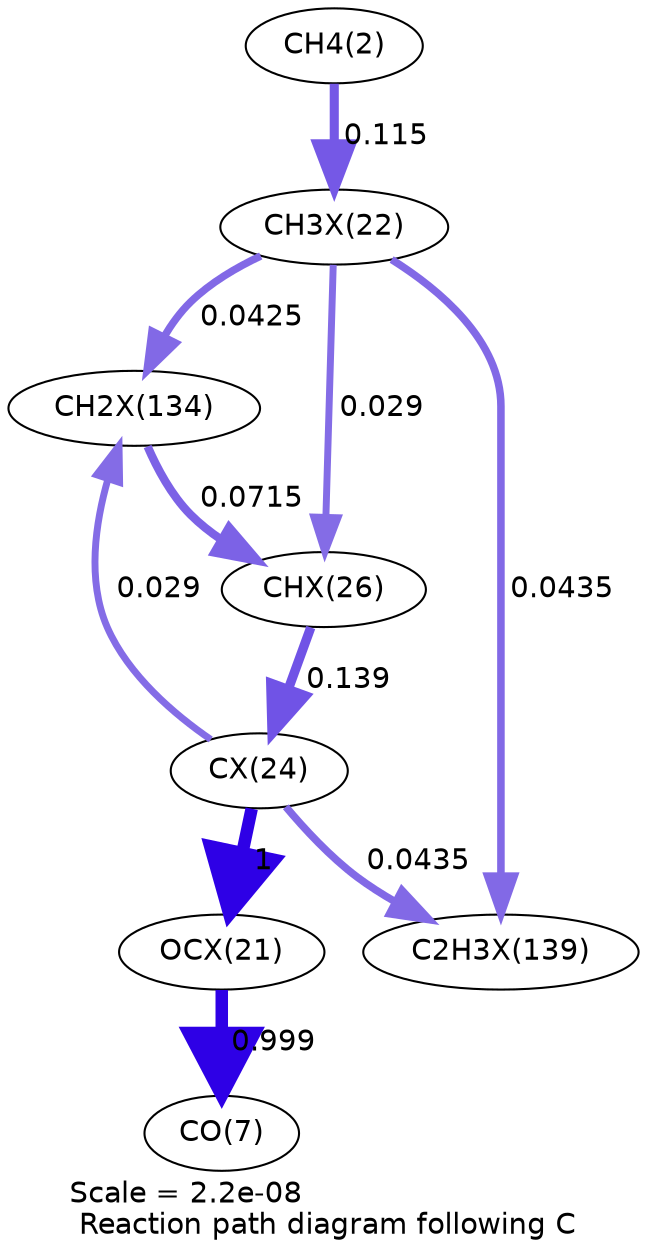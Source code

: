 digraph reaction_paths {
center=1;
s4 -> s27[fontname="Helvetica", penwidth=4.36, arrowsize=2.18, color="0.7, 0.615, 0.9"
, label=" 0.115"];
s27 -> s38[fontname="Helvetica", penwidth=3.62, arrowsize=1.81, color="0.7, 0.543, 0.9"
, label=" 0.0425"];
s27 -> s30[fontname="Helvetica", penwidth=3.33, arrowsize=1.66, color="0.7, 0.529, 0.9"
, label=" 0.029"];
s27 -> s40[fontname="Helvetica", penwidth=3.63, arrowsize=1.82, color="0.7, 0.544, 0.9"
, label=" 0.0435"];
s38 -> s30[fontname="Helvetica", penwidth=4.01, arrowsize=2, color="0.7, 0.572, 0.9"
, label=" 0.0715"];
s29 -> s38[fontname="Helvetica", penwidth=3.33, arrowsize=1.66, color="0.7, 0.529, 0.9"
, label=" 0.029"];
s30 -> s29[fontname="Helvetica", penwidth=4.51, arrowsize=2.25, color="0.7, 0.639, 0.9"
, label=" 0.139"];
s29 -> s26[fontname="Helvetica", penwidth=6, arrowsize=3, color="0.7, 1.5, 0.9"
, label=" 1"];
s29 -> s40[fontname="Helvetica", penwidth=3.63, arrowsize=1.82, color="0.7, 0.544, 0.9"
, label=" 0.0435"];
s26 -> s9[fontname="Helvetica", penwidth=6, arrowsize=3, color="0.7, 1.5, 0.9"
, label=" 0.999"];
s4 [ fontname="Helvetica", label="CH4(2)"];
s9 [ fontname="Helvetica", label="CO(7)"];
s26 [ fontname="Helvetica", label="OCX(21)"];
s27 [ fontname="Helvetica", label="CH3X(22)"];
s29 [ fontname="Helvetica", label="CX(24)"];
s30 [ fontname="Helvetica", label="CHX(26)"];
s38 [ fontname="Helvetica", label="CH2X(134)"];
s40 [ fontname="Helvetica", label="C2H3X(139)"];
 label = "Scale = 2.2e-08\l Reaction path diagram following C";
 fontname = "Helvetica";
}
